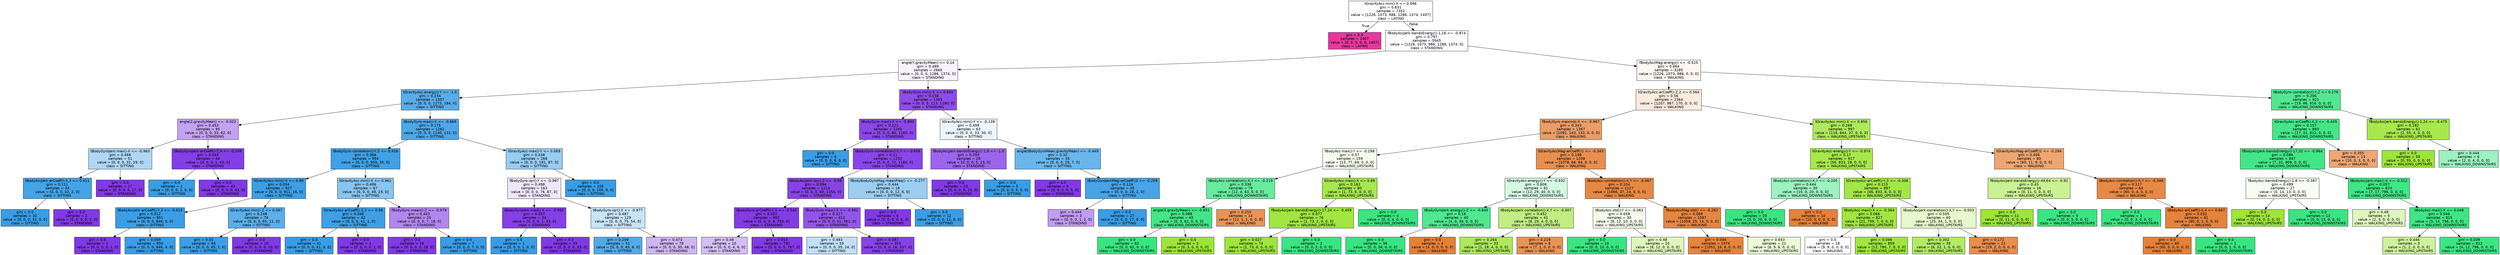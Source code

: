 digraph Tree {
node [shape=box, style="filled", color="black", fontname="helvetica"] ;
edge [fontname="helvetica"] ;
0 [label="tGravityAcc-min()-X <= 0.096\ngini = 0.831\nsamples = 7352\nvalue = [1226, 1073, 986, 1286, 1374, 1407]\nclass = LAYING", fillcolor="#fffefe"] ;
1 [label="gini = 0.0\nsamples = 1407\nvalue = [0, 0, 0, 0, 0, 1407]\nclass = LAYING", fillcolor="#e5399d"] ;
0 -> 1 [labeldistance=2.5, labelangle=45, headlabel="True"] ;
2 [label="fBodyAccJerk-bandsEnergy()-1,16 <= -0.974\ngini = 0.797\nsamples = 5945\nvalue = [1226, 1073, 986, 1286, 1374, 0]\nclass = STANDING", fillcolor="#fdfbff"] ;
0 -> 2 [labeldistance=2.5, labelangle=-45, headlabel="False"] ;
3 [label="angle(Y,gravityMean) <= 0.14\ngini = 0.499\nsamples = 2660\nvalue = [0, 0, 0, 1286, 1374, 0]\nclass = STANDING", fillcolor="#f7f2fd"] ;
2 -> 3 ;
4 [label="tGravityAcc-energy()-Y <= -1.0\ngini = 0.234\nsamples = 1357\nvalue = [0, 0, 0, 1173, 184, 0]\nclass = SITTING", fillcolor="#58ace9"] ;
3 -> 4 ;
5 [label="angle(Z,gravityMean) <= -0.022\ngini = 0.453\nsamples = 95\nvalue = [0, 0, 0, 33, 62, 0]\nclass = STANDING", fillcolor="#c4a2f3"] ;
4 -> 5 ;
6 [label="tBodyGyroJerk-max()-X <= -0.983\ngini = 0.468\nsamples = 51\nvalue = [0, 0, 0, 32, 19, 0]\nclass = SITTING", fillcolor="#afd7f4"] ;
5 -> 6 ;
7 [label="tBodyAccJerk-arCoeff()-X,3 <= 0.411\ngini = 0.111\nsamples = 34\nvalue = [0, 0, 0, 32, 2, 0]\nclass = SITTING", fillcolor="#45a3e7"] ;
6 -> 7 ;
8 [label="gini = 0.0\nsamples = 32\nvalue = [0, 0, 0, 32, 0, 0]\nclass = SITTING", fillcolor="#399de5"] ;
7 -> 8 ;
9 [label="gini = 0.0\nsamples = 2\nvalue = [0, 0, 0, 0, 2, 0]\nclass = STANDING", fillcolor="#8139e5"] ;
7 -> 9 ;
10 [label="gini = 0.0\nsamples = 17\nvalue = [0, 0, 0, 0, 17, 0]\nclass = STANDING", fillcolor="#8139e5"] ;
6 -> 10 ;
11 [label="tBodyGyroJerk-arCoeff()-Z,4 <= -0.249\ngini = 0.044\nsamples = 44\nvalue = [0, 0, 0, 1, 43, 0]\nclass = STANDING", fillcolor="#843ee6"] ;
5 -> 11 ;
12 [label="gini = 0.0\nsamples = 1\nvalue = [0, 0, 0, 1, 0, 0]\nclass = SITTING", fillcolor="#399de5"] ;
11 -> 12 ;
13 [label="gini = 0.0\nsamples = 43\nvalue = [0, 0, 0, 0, 43, 0]\nclass = STANDING", fillcolor="#8139e5"] ;
11 -> 13 ;
14 [label="tBodyGyro-max()-X <= -0.869\ngini = 0.175\nsamples = 1262\nvalue = [0, 0, 0, 1140, 122, 0]\nclass = SITTING", fillcolor="#4ea7e8"] ;
4 -> 14 ;
15 [label="tBodyGyro-correlation()-Y,Z <= 0.418\ngini = 0.068\nsamples = 994\nvalue = [0, 0, 0, 959, 35, 0]\nclass = SITTING", fillcolor="#40a1e6"] ;
14 -> 15 ;
16 [label="tGravityAcc-min()-X <= 0.99\ngini = 0.034\nsamples = 927\nvalue = [0, 0, 0, 911, 16, 0]\nclass = SITTING", fillcolor="#3c9fe5"] ;
15 -> 16 ;
17 [label="tBodyAccJerk-arCoeff()-Y,3 <= -0.615\ngini = 0.012\nsamples = 851\nvalue = [0, 0, 0, 846, 5, 0]\nclass = SITTING", fillcolor="#3a9ee5"] ;
16 -> 17 ;
18 [label="gini = 0.0\nsamples = 1\nvalue = [0, 0, 0, 0, 1, 0]\nclass = STANDING", fillcolor="#8139e5"] ;
17 -> 18 ;
19 [label="gini = 0.009\nsamples = 850\nvalue = [0, 0, 0, 846, 4, 0]\nclass = SITTING", fillcolor="#3a9de5"] ;
17 -> 19 ;
20 [label="tGravityAcc-min()-Z <= 0.067\ngini = 0.248\nsamples = 76\nvalue = [0, 0, 0, 65, 11, 0]\nclass = SITTING", fillcolor="#5baee9"] ;
16 -> 20 ;
21 [label="gini = 0.03\nsamples = 66\nvalue = [0, 0, 0, 65, 1, 0]\nclass = SITTING", fillcolor="#3c9fe5"] ;
20 -> 21 ;
22 [label="gini = 0.0\nsamples = 10\nvalue = [0, 0, 0, 0, 10, 0]\nclass = STANDING", fillcolor="#8139e5"] ;
20 -> 22 ;
23 [label="tGravityAcc-min()-X <= 0.961\ngini = 0.406\nsamples = 67\nvalue = [0, 0, 0, 48, 19, 0]\nclass = SITTING", fillcolor="#87c4ef"] ;
15 -> 23 ;
24 [label="tGravityAcc-arCoeff()-Z,2 <= 0.98\ngini = 0.046\nsamples = 42\nvalue = [0, 0, 0, 41, 1, 0]\nclass = SITTING", fillcolor="#3e9fe6"] ;
23 -> 24 ;
25 [label="gini = 0.0\nsamples = 41\nvalue = [0, 0, 0, 41, 0, 0]\nclass = SITTING", fillcolor="#399de5"] ;
24 -> 25 ;
26 [label="gini = 0.0\nsamples = 1\nvalue = [0, 0, 0, 0, 1, 0]\nclass = STANDING", fillcolor="#8139e5"] ;
24 -> 26 ;
27 [label="fBodyGyro-mean()-Z <= -0.979\ngini = 0.403\nsamples = 25\nvalue = [0, 0, 0, 7, 18, 0]\nclass = STANDING", fillcolor="#b286ef"] ;
23 -> 27 ;
28 [label="gini = 0.0\nsamples = 18\nvalue = [0, 0, 0, 0, 18, 0]\nclass = STANDING", fillcolor="#8139e5"] ;
27 -> 28 ;
29 [label="gini = 0.0\nsamples = 7\nvalue = [0, 0, 0, 7, 0, 0]\nclass = SITTING", fillcolor="#399de5"] ;
27 -> 29 ;
30 [label="tGravityAcc-max()-Y <= 0.069\ngini = 0.438\nsamples = 268\nvalue = [0, 0, 0, 181, 87, 0]\nclass = SITTING", fillcolor="#98ccf1"] ;
14 -> 30 ;
31 [label="fBodyGyro-iqr()-Y <= -0.987\ngini = 0.498\nsamples = 163\nvalue = [0, 0, 0, 76, 87, 0]\nclass = STANDING", fillcolor="#efe6fc"] ;
30 -> 31 ;
32 [label="tBodyGyroJerk-mad()-X <= -0.993\ngini = 0.057\nsamples = 34\nvalue = [0, 0, 0, 1, 33, 0]\nclass = STANDING", fillcolor="#853fe6"] ;
31 -> 32 ;
33 [label="gini = 0.0\nsamples = 1\nvalue = [0, 0, 0, 1, 0, 0]\nclass = SITTING", fillcolor="#399de5"] ;
32 -> 33 ;
34 [label="gini = 0.0\nsamples = 33\nvalue = [0, 0, 0, 0, 33, 0]\nclass = STANDING", fillcolor="#8139e5"] ;
32 -> 34 ;
35 [label="tBodyGyro-iqr()-X <= -0.977\ngini = 0.487\nsamples = 129\nvalue = [0, 0, 0, 75, 54, 0]\nclass = SITTING", fillcolor="#c8e4f8"] ;
31 -> 35 ;
36 [label="gini = 0.208\nsamples = 51\nvalue = [0, 0, 0, 45, 6, 0]\nclass = SITTING", fillcolor="#53aae8"] ;
35 -> 36 ;
37 [label="gini = 0.473\nsamples = 78\nvalue = [0, 0, 0, 30, 48, 0]\nclass = STANDING", fillcolor="#d0b5f5"] ;
35 -> 37 ;
38 [label="gini = 0.0\nsamples = 105\nvalue = [0, 0, 0, 105, 0, 0]\nclass = SITTING", fillcolor="#399de5"] ;
30 -> 38 ;
39 [label="tBodyGyro-min()-X <= 0.845\ngini = 0.158\nsamples = 1303\nvalue = [0, 0, 0, 113, 1190, 0]\nclass = STANDING", fillcolor="#8d4ce7"] ;
3 -> 39 ;
40 [label="tBodyGyro-max()-X <= -0.893\ngini = 0.121\nsamples = 1240\nvalue = [0, 0, 0, 80, 1160, 0]\nclass = STANDING", fillcolor="#8a47e7"] ;
39 -> 40 ;
41 [label="gini = 0.0\nsamples = 8\nvalue = [0, 0, 0, 8, 0, 0]\nclass = SITTING", fillcolor="#399de5"] ;
40 -> 41 ;
42 [label="tBodyGyro-correlation()-X,Y <= 0.656\ngini = 0.11\nsamples = 1232\nvalue = [0, 0, 0, 72, 1160, 0]\nclass = STANDING", fillcolor="#8945e7"] ;
40 -> 42 ;
43 [label="tBodyAccJerk-iqr()-Z <= -0.98\ngini = 0.094\nsamples = 1214\nvalue = [0, 0, 0, 60, 1154, 0]\nclass = STANDING", fillcolor="#8843e6"] ;
42 -> 43 ;
44 [label="tBodyGyro-arCoeff()-Y,1 <= -0.545\ngini = 0.022\nsamples = 802\nvalue = [0, 0, 0, 9, 793, 0]\nclass = STANDING", fillcolor="#823be5"] ;
43 -> 44 ;
45 [label="gini = 0.48\nsamples = 10\nvalue = [0, 0, 0, 4, 6, 0]\nclass = STANDING", fillcolor="#d5bdf6"] ;
44 -> 45 ;
46 [label="gini = 0.013\nsamples = 792\nvalue = [0, 0, 0, 5, 787, 0]\nclass = STANDING", fillcolor="#823ae5"] ;
44 -> 46 ;
47 [label="fBodyGyro-max()-X <= -0.982\ngini = 0.217\nsamples = 412\nvalue = [0, 0, 0, 51, 361, 0]\nclass = STANDING", fillcolor="#9355e9"] ;
43 -> 47 ;
48 [label="gini = 0.483\nsamples = 59\nvalue = [0, 0, 0, 35, 24, 0]\nclass = SITTING", fillcolor="#c1e0f7"] ;
47 -> 48 ;
49 [label="gini = 0.087\nsamples = 353\nvalue = [0, 0, 0, 16, 337, 0]\nclass = STANDING", fillcolor="#8742e6"] ;
47 -> 49 ;
50 [label="fBodyBodyGyroMag-meanFreq() <= -0.277\ngini = 0.444\nsamples = 18\nvalue = [0, 0, 0, 12, 6, 0]\nclass = SITTING", fillcolor="#9ccef2"] ;
42 -> 50 ;
51 [label="gini = 0.0\nsamples = 6\nvalue = [0, 0, 0, 0, 6, 0]\nclass = STANDING", fillcolor="#8139e5"] ;
50 -> 51 ;
52 [label="gini = 0.0\nsamples = 12\nvalue = [0, 0, 0, 12, 0, 0]\nclass = SITTING", fillcolor="#399de5"] ;
50 -> 52 ;
53 [label="tGravityAcc-min()-Y <= -0.139\ngini = 0.499\nsamples = 63\nvalue = [0, 0, 0, 33, 30, 0]\nclass = SITTING", fillcolor="#edf6fd"] ;
39 -> 53 ;
54 [label="fBodyAccJerk-bandsEnergy()-1,8 <= -1.0\ngini = 0.293\nsamples = 28\nvalue = [0, 0, 0, 5, 23, 0]\nclass = STANDING", fillcolor="#9c64eb"] ;
53 -> 54 ;
55 [label="gini = 0.0\nsamples = 23\nvalue = [0, 0, 0, 0, 23, 0]\nclass = STANDING", fillcolor="#8139e5"] ;
54 -> 55 ;
56 [label="gini = 0.0\nsamples = 5\nvalue = [0, 0, 0, 5, 0, 0]\nclass = SITTING", fillcolor="#399de5"] ;
54 -> 56 ;
57 [label="angle(tBodyGyroMean,gravityMean) <= -0.449\ngini = 0.32\nsamples = 35\nvalue = [0, 0, 0, 28, 7, 0]\nclass = SITTING", fillcolor="#6ab6ec"] ;
53 -> 57 ;
58 [label="gini = 0.0\nsamples = 5\nvalue = [0, 0, 0, 0, 5, 0]\nclass = STANDING", fillcolor="#8139e5"] ;
57 -> 58 ;
59 [label="tBodyGyroJerkMag-arCoeff()3 <= -0.209\ngini = 0.124\nsamples = 30\nvalue = [0, 0, 0, 28, 2, 0]\nclass = SITTING", fillcolor="#47a4e7"] ;
57 -> 59 ;
60 [label="gini = 0.444\nsamples = 3\nvalue = [0, 0, 0, 1, 2, 0]\nclass = STANDING", fillcolor="#c09cf2"] ;
59 -> 60 ;
61 [label="gini = 0.0\nsamples = 27\nvalue = [0, 0, 0, 27, 0, 0]\nclass = SITTING", fillcolor="#399de5"] ;
59 -> 61 ;
62 [label="fBodyAccMag-energy() <= -0.525\ngini = 0.664\nsamples = 3285\nvalue = [1226, 1073, 986, 0, 0, 0]\nclass = WALKING", fillcolor="#fdf6f1"] ;
2 -> 62 ;
63 [label="tGravityAcc-arCoeff()-Z,2 <= 0.564\ngini = 0.56\nsamples = 2364\nvalue = [1207, 987, 170, 0, 0, 0]\nclass = WALKING", fillcolor="#fbebdf"] ;
62 -> 63 ;
64 [label="fBodyGyro-maxInds-X <= -0.967\ngini = 0.343\nsamples = 1367\nvalue = [1091, 143, 133, 0, 0, 0]\nclass = WALKING", fillcolor="#eb9d66"] ;
63 -> 64 ;
65 [label="fBodyAcc-max()-Y <= -0.298\ngini = 0.57\nsamples = 159\nvalue = [13, 77, 69, 0, 0, 0]\nclass = WALKING_UPSTAIRS", fillcolor="#f6fded"] ;
64 -> 65 ;
66 [label="tBodyAcc-correlation()-X,Y <= -0.219\ngini = 0.338\nsamples = 79\nvalue = [12, 4, 63, 0, 0, 0]\nclass = WALKING_DOWNSTAIRS", fillcolor="#68eb9f"] ;
65 -> 66 ;
67 [label="angle(X,gravityMean) <= -0.651\ngini = 0.088\nsamples = 65\nvalue = [0, 3, 62, 0, 0, 0]\nclass = WALKING_DOWNSTAIRS", fillcolor="#43e687"] ;
66 -> 67 ;
68 [label="gini = 0.0\nsamples = 62\nvalue = [0, 0, 62, 0, 0, 0]\nclass = WALKING_DOWNSTAIRS", fillcolor="#39e581"] ;
67 -> 68 ;
69 [label="gini = 0.0\nsamples = 3\nvalue = [0, 3, 0, 0, 0, 0]\nclass = WALKING_UPSTAIRS", fillcolor="#9de539"] ;
67 -> 69 ;
70 [label="gini = 0.255\nsamples = 14\nvalue = [12, 1, 1, 0, 0, 0]\nclass = WALKING", fillcolor="#e99457"] ;
66 -> 70 ;
71 [label="tGravityAcc-max()-X <= 0.89\ngini = 0.162\nsamples = 80\nvalue = [1, 73, 6, 0, 0, 0]\nclass = WALKING_UPSTAIRS", fillcolor="#a6e74c"] ;
65 -> 71 ;
72 [label="fBodyAccJerk-bandsEnergy()-17,24 <= -0.459\ngini = 0.077\nsamples = 76\nvalue = [1, 73, 2, 0, 0, 0]\nclass = WALKING_UPSTAIRS", fillcolor="#a1e641"] ;
71 -> 72 ;
73 [label="gini = 0.027\nsamples = 74\nvalue = [1, 73, 0, 0, 0, 0]\nclass = WALKING_UPSTAIRS", fillcolor="#9ee53c"] ;
72 -> 73 ;
74 [label="gini = 0.0\nsamples = 2\nvalue = [0, 0, 2, 0, 0, 0]\nclass = WALKING_DOWNSTAIRS", fillcolor="#39e581"] ;
72 -> 74 ;
75 [label="gini = 0.0\nsamples = 4\nvalue = [0, 0, 4, 0, 0, 0]\nclass = WALKING_DOWNSTAIRS", fillcolor="#39e581"] ;
71 -> 75 ;
76 [label="tGravityAccMag-arCoeff()1 <= -0.343\ngini = 0.198\nsamples = 1208\nvalue = [1078, 66, 64, 0, 0, 0]\nclass = WALKING", fillcolor="#e88f50"] ;
64 -> 76 ;
77 [label="tGravityAcc-energy()-Y <= -0.932\ngini = 0.606\nsamples = 81\nvalue = [12, 29, 40, 0, 0, 0]\nclass = WALKING_DOWNSTAIRS", fillcolor="#d5fae4"] ;
76 -> 77 ;
78 [label="tBodyGyroJerk-energy()-Z <= -0.845\ngini = 0.18\nsamples = 40\nvalue = [4, 0, 36, 0, 0, 0]\nclass = WALKING_DOWNSTAIRS", fillcolor="#4fe88f"] ;
77 -> 78 ;
79 [label="gini = 0.0\nsamples = 36\nvalue = [0, 0, 36, 0, 0, 0]\nclass = WALKING_DOWNSTAIRS", fillcolor="#39e581"] ;
78 -> 79 ;
80 [label="gini = 0.0\nsamples = 4\nvalue = [4, 0, 0, 0, 0, 0]\nclass = WALKING", fillcolor="#e58139"] ;
78 -> 80 ;
81 [label="tBodyAccJerk-correlation()-X,Y <= -0.007\ngini = 0.452\nsamples = 41\nvalue = [8, 29, 4, 0, 0, 0]\nclass = WALKING_UPSTAIRS", fillcolor="#c1ee81"] ;
77 -> 81 ;
82 [label="gini = 0.264\nsamples = 33\nvalue = [1, 28, 4, 0, 0, 0]\nclass = WALKING_UPSTAIRS", fillcolor="#aee95b"] ;
81 -> 82 ;
83 [label="gini = 0.219\nsamples = 8\nvalue = [7, 1, 0, 0, 0, 0]\nclass = WALKING", fillcolor="#e99355"] ;
81 -> 83 ;
84 [label="tBodyAcc-correlation()-X,Y <= -0.467\ngini = 0.104\nsamples = 1127\nvalue = [1066, 37, 24, 0, 0, 0]\nclass = WALKING", fillcolor="#e68844"] ;
76 -> 84 ;
85 [label="tBodyAcc-std()-Y <= -0.063\ngini = 0.658\nsamples = 30\nvalue = [8, 12, 10, 0, 0, 0]\nclass = WALKING_UPSTAIRS", fillcolor="#f5fceb"] ;
84 -> 85 ;
86 [label="gini = 0.0\nsamples = 10\nvalue = [0, 0, 10, 0, 0, 0]\nclass = WALKING_DOWNSTAIRS", fillcolor="#39e581"] ;
85 -> 86 ;
87 [label="gini = 0.48\nsamples = 20\nvalue = [8, 12, 0, 0, 0, 0]\nclass = WALKING_UPSTAIRS", fillcolor="#def6bd"] ;
85 -> 87 ;
88 [label="fBodyAccMag-std() <= -0.262\ngini = 0.069\nsamples = 1097\nvalue = [1058, 25, 14, 0, 0, 0]\nclass = WALKING", fillcolor="#e68640"] ;
84 -> 88 ;
89 [label="gini = 0.044\nsamples = 1076\nvalue = [1052, 16, 8, 0, 0, 0]\nclass = WALKING", fillcolor="#e6843d"] ;
88 -> 89 ;
90 [label="gini = 0.653\nsamples = 21\nvalue = [6, 9, 6, 0, 0, 0]\nclass = WALKING_UPSTAIRS", fillcolor="#ebfad7"] ;
88 -> 90 ;
91 [label="tGravityAcc-min()-X <= 0.956\ngini = 0.268\nsamples = 997\nvalue = [116, 844, 37, 0, 0, 0]\nclass = WALKING_UPSTAIRS", fillcolor="#aeea5b"] ;
63 -> 91 ;
92 [label="tGravityAcc-energy()-Y <= -0.974\ngini = 0.17\nsamples = 917\nvalue = [56, 833, 28, 0, 0, 0]\nclass = WALKING_UPSTAIRS", fillcolor="#a7e84c"] ;
91 -> 92 ;
93 [label="tBodyAcc-correlation()-X,Y <= -0.205\ngini = 0.444\nsamples = 30\nvalue = [10, 0, 20, 0, 0, 0]\nclass = WALKING_DOWNSTAIRS", fillcolor="#9cf2c0"] ;
92 -> 93 ;
94 [label="gini = 0.0\nsamples = 20\nvalue = [0, 0, 20, 0, 0, 0]\nclass = WALKING_DOWNSTAIRS", fillcolor="#39e581"] ;
93 -> 94 ;
95 [label="gini = 0.0\nsamples = 10\nvalue = [10, 0, 0, 0, 0, 0]\nclass = WALKING", fillcolor="#e58139"] ;
93 -> 95 ;
96 [label="tGravityAcc-arCoeff()-Y,3 <= -0.306\ngini = 0.115\nsamples = 887\nvalue = [46, 833, 8, 0, 0, 0]\nclass = WALKING_UPSTAIRS", fillcolor="#a3e746"] ;
92 -> 96 ;
97 [label="tBodyAcc-max()-X <= -0.364\ngini = 0.066\nsamples = 827\nvalue = [21, 799, 7, 0, 0, 0]\nclass = WALKING_UPSTAIRS", fillcolor="#a0e640"] ;
96 -> 97 ;
98 [label="gini = 0.5\nsamples = 18\nvalue = [9, 9, 0, 0, 0, 0]\nclass = WALKING", fillcolor="#ffffff"] ;
97 -> 98 ;
99 [label="gini = 0.046\nsamples = 809\nvalue = [12, 790, 7, 0, 0, 0]\nclass = WALKING_UPSTAIRS", fillcolor="#9fe63e"] ;
97 -> 99 ;
100 [label="tBodyAccJerk-correlation()-X,Y <= -0.003\ngini = 0.505\nsamples = 60\nvalue = [25, 34, 1, 0, 0, 0]\nclass = WALKING_UPSTAIRS", fillcolor="#e6f8cc"] ;
96 -> 100 ;
101 [label="gini = 0.302\nsamples = 39\nvalue = [6, 32, 1, 0, 0, 0]\nclass = WALKING_UPSTAIRS", fillcolor="#b2eb63"] ;
100 -> 101 ;
102 [label="gini = 0.172\nsamples = 21\nvalue = [19, 2, 0, 0, 0, 0]\nclass = WALKING", fillcolor="#e88e4e"] ;
100 -> 102 ;
103 [label="tGravityAccMag-arCoeff()1 <= -0.294\ngini = 0.406\nsamples = 80\nvalue = [60, 11, 9, 0, 0, 0]\nclass = WALKING", fillcolor="#eda672"] ;
91 -> 103 ;
104 [label="fBodyAccJerk-bandsEnergy()-49,64 <= -0.92\ngini = 0.43\nsamples = 16\nvalue = [0, 11, 5, 0, 0, 0]\nclass = WALKING_UPSTAIRS", fillcolor="#caf193"] ;
103 -> 104 ;
105 [label="gini = 0.0\nsamples = 11\nvalue = [0, 11, 0, 0, 0, 0]\nclass = WALKING_UPSTAIRS", fillcolor="#9de539"] ;
104 -> 105 ;
106 [label="gini = 0.0\nsamples = 5\nvalue = [0, 0, 5, 0, 0, 0]\nclass = WALKING_DOWNSTAIRS", fillcolor="#39e581"] ;
104 -> 106 ;
107 [label="tBodyAcc-correlation()-X,Y <= -0.348\ngini = 0.117\nsamples = 64\nvalue = [60, 0, 4, 0, 0, 0]\nclass = WALKING", fillcolor="#e78946"] ;
103 -> 107 ;
108 [label="gini = 0.0\nsamples = 3\nvalue = [0, 0, 3, 0, 0, 0]\nclass = WALKING_DOWNSTAIRS", fillcolor="#39e581"] ;
107 -> 108 ;
109 [label="tBodyAcc-arCoeff()-X,4 <= 0.607\ngini = 0.032\nsamples = 61\nvalue = [60, 0, 1, 0, 0, 0]\nclass = WALKING", fillcolor="#e5833c"] ;
107 -> 109 ;
110 [label="gini = 0.0\nsamples = 60\nvalue = [60, 0, 0, 0, 0, 0]\nclass = WALKING", fillcolor="#e58139"] ;
109 -> 110 ;
111 [label="gini = 0.0\nsamples = 1\nvalue = [0, 0, 1, 0, 0, 0]\nclass = WALKING_DOWNSTAIRS", fillcolor="#39e581"] ;
109 -> 111 ;
112 [label="tBodyGyro-correlation()-Y,Z <= 0.276\ngini = 0.206\nsamples = 921\nvalue = [19, 86, 816, 0, 0, 0]\nclass = WALKING_DOWNSTAIRS", fillcolor="#52e891"] ;
62 -> 112 ;
113 [label="tGravityAcc-arCoeff()-X,3 <= -0.445\ngini = 0.107\nsamples = 860\nvalue = [17, 31, 812, 0, 0, 0]\nclass = WALKING_DOWNSTAIRS", fillcolor="#44e788"] ;
112 -> 113 ;
114 [label="fBodyAccJerk-bandsEnergy()-17,32 <= -0.964\ngini = 0.086\nsamples = 847\nvalue = [7, 31, 809, 0, 0, 0]\nclass = WALKING_DOWNSTAIRS", fillcolor="#42e687"] ;
113 -> 114 ;
115 [label="fBodyAcc-bandsEnergy()-1,8 <= -0.387\ngini = 0.499\nsamples = 27\nvalue = [0, 14, 13, 0, 0, 0]\nclass = WALKING_UPSTAIRS", fillcolor="#f8fdf1"] ;
114 -> 115 ;
116 [label="gini = 0.0\nsamples = 14\nvalue = [0, 14, 0, 0, 0, 0]\nclass = WALKING_UPSTAIRS", fillcolor="#9de539"] ;
115 -> 116 ;
117 [label="gini = 0.0\nsamples = 13\nvalue = [0, 0, 13, 0, 0, 0]\nclass = WALKING_DOWNSTAIRS", fillcolor="#39e581"] ;
115 -> 117 ;
118 [label="tBodyAccJerk-max()-X <= -0.512\ngini = 0.057\nsamples = 820\nvalue = [7, 17, 796, 0, 0, 0]\nclass = WALKING_DOWNSTAIRS", fillcolor="#3fe685"] ;
114 -> 118 ;
119 [label="gini = 0.48\nsamples = 5\nvalue = [2, 3, 0, 0, 0, 0]\nclass = WALKING_UPSTAIRS", fillcolor="#def6bd"] ;
118 -> 119 ;
120 [label="tBodyAcc-max()-X <= 0.048\ngini = 0.046\nsamples = 815\nvalue = [5, 14, 796, 0, 0, 0]\nclass = WALKING_DOWNSTAIRS", fillcolor="#3ee684"] ;
118 -> 120 ;
121 [label="gini = 0.444\nsamples = 3\nvalue = [1, 2, 0, 0, 0, 0]\nclass = WALKING_UPSTAIRS", fillcolor="#cef29c"] ;
120 -> 121 ;
122 [label="gini = 0.039\nsamples = 812\nvalue = [4, 12, 796, 0, 0, 0]\nclass = WALKING_DOWNSTAIRS", fillcolor="#3de684"] ;
120 -> 122 ;
123 [label="gini = 0.355\nsamples = 13\nvalue = [10, 0, 3, 0, 0, 0]\nclass = WALKING", fillcolor="#eda774"] ;
113 -> 123 ;
124 [label="fBodyAccJerk-bandsEnergy()-1,24 <= -0.475\ngini = 0.182\nsamples = 61\nvalue = [2, 55, 4, 0, 0, 0]\nclass = WALKING_UPSTAIRS", fillcolor="#a7e84e"] ;
112 -> 124 ;
125 [label="gini = 0.0\nsamples = 55\nvalue = [0, 55, 0, 0, 0, 0]\nclass = WALKING_UPSTAIRS", fillcolor="#9de539"] ;
124 -> 125 ;
126 [label="gini = 0.444\nsamples = 6\nvalue = [2, 0, 4, 0, 0, 0]\nclass = WALKING_DOWNSTAIRS", fillcolor="#9cf2c0"] ;
124 -> 126 ;
}